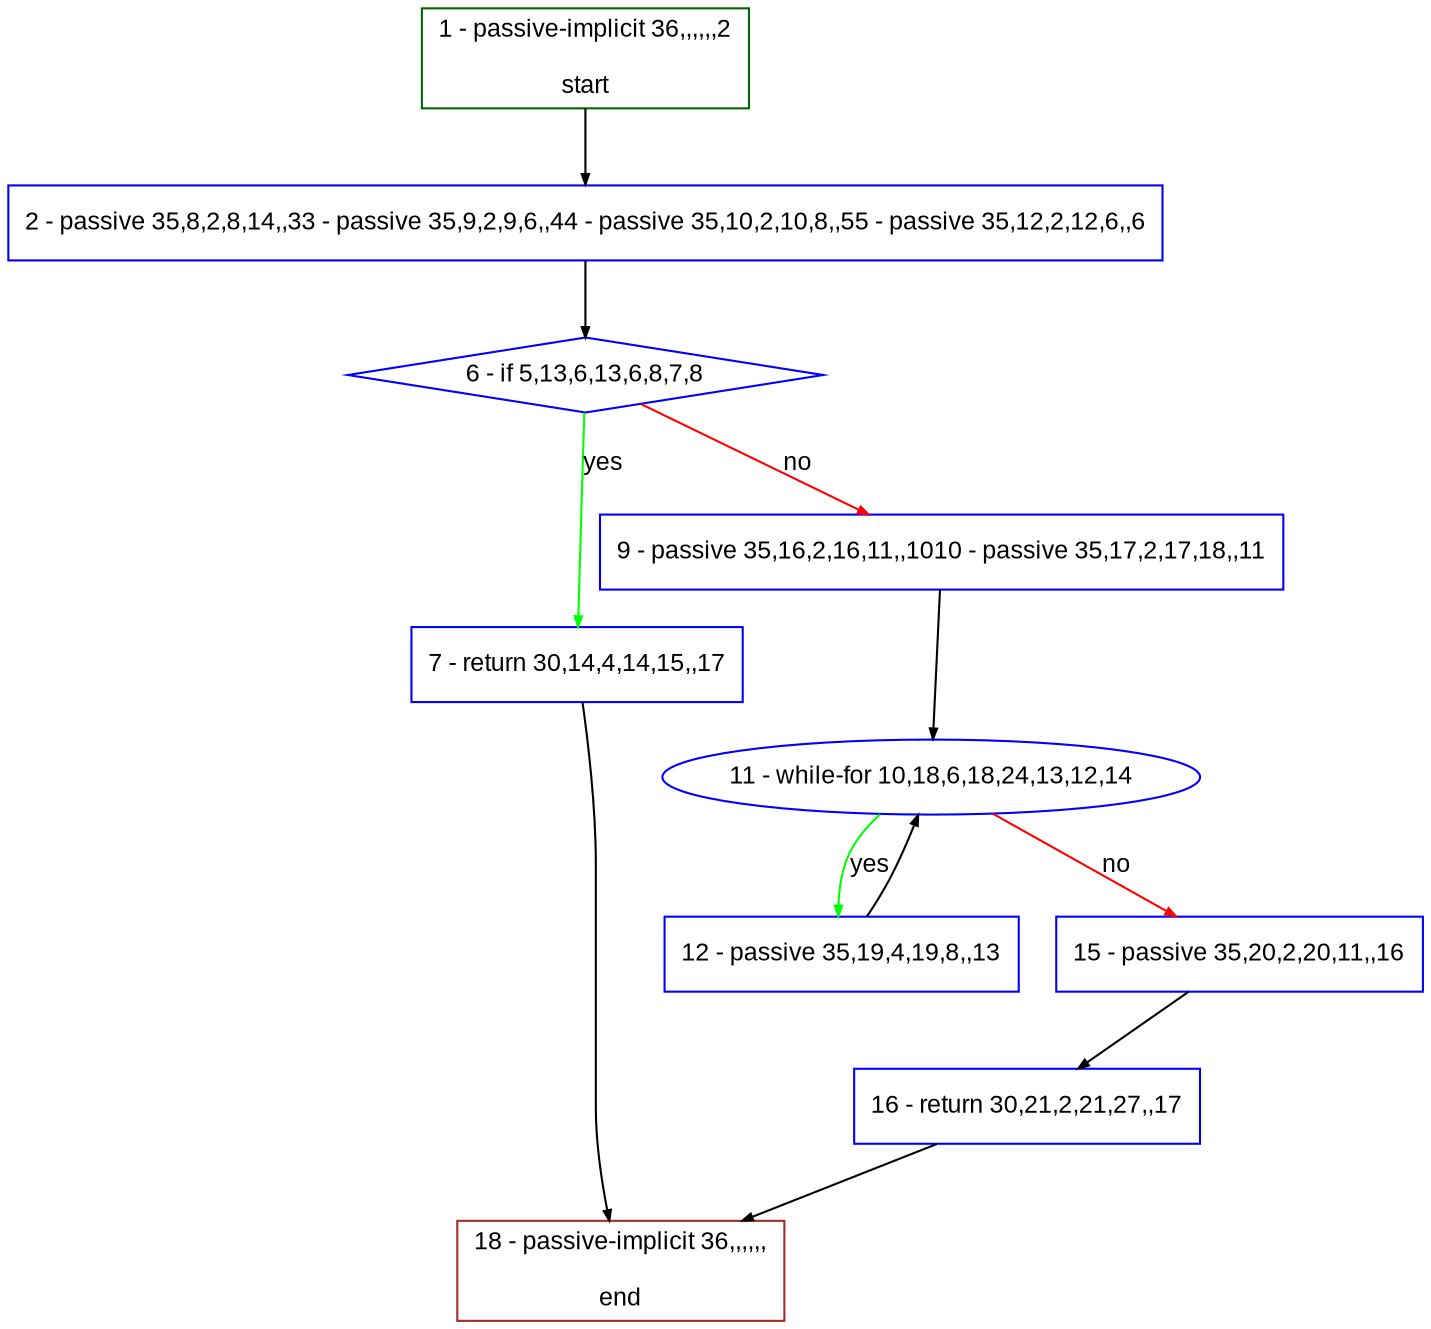 digraph "" {
  graph [bgcolor="white", fillcolor="#FFFFCC", pack="true", packmode="clust", fontname="Arial", label="", fontsize="12", compound="true", style="rounded,filled"];
  node [node_initialized="no", fillcolor="white", fontname="Arial", label="", color="grey", fontsize="12", fixedsize="false", compound="true", shape="rectangle", style="filled"];
  edge [arrowtail="none", lhead="", fontcolor="black", fontname="Arial", label="", color="black", fontsize="12", arrowhead="normal", arrowsize="0.5", compound="true", ltail="", dir="forward"];
  __N1 [fillcolor="#ffffff", label="2 - passive 35,8,2,8,14,,33 - passive 35,9,2,9,6,,44 - passive 35,10,2,10,8,,55 - passive 35,12,2,12,6,,6", color="#0000ff", shape="box", style="filled"];
  __N2 [fillcolor="#ffffff", label="1 - passive-implicit 36,,,,,,2\n\nstart", color="#006400", shape="box", style="filled"];
  __N3 [fillcolor="#ffffff", label="6 - if 5,13,6,13,6,8,7,8", color="#0000ff", shape="diamond", style="filled"];
  __N4 [fillcolor="#ffffff", label="7 - return 30,14,4,14,15,,17", color="#0000ff", shape="box", style="filled"];
  __N5 [fillcolor="#ffffff", label="9 - passive 35,16,2,16,11,,1010 - passive 35,17,2,17,18,,11", color="#0000ff", shape="box", style="filled"];
  __N6 [fillcolor="#ffffff", label="18 - passive-implicit 36,,,,,,\n\nend", color="#a52a2a", shape="box", style="filled"];
  __N7 [fillcolor="#ffffff", label="11 - while-for 10,18,6,18,24,13,12,14", color="#0000ff", shape="oval", style="filled"];
  __N8 [fillcolor="#ffffff", label="12 - passive 35,19,4,19,8,,13", color="#0000ff", shape="box", style="filled"];
  __N9 [fillcolor="#ffffff", label="15 - passive 35,20,2,20,11,,16", color="#0000ff", shape="box", style="filled"];
  __N10 [fillcolor="#ffffff", label="16 - return 30,21,2,21,27,,17", color="#0000ff", shape="box", style="filled"];
  __N2 -> __N1 [arrowtail="none", color="#000000", label="", arrowhead="normal", dir="forward"];
  __N1 -> __N3 [arrowtail="none", color="#000000", label="", arrowhead="normal", dir="forward"];
  __N3 -> __N4 [arrowtail="none", color="#00ff00", label="yes", arrowhead="normal", dir="forward"];
  __N3 -> __N5 [arrowtail="none", color="#ff0000", label="no", arrowhead="normal", dir="forward"];
  __N4 -> __N6 [arrowtail="none", color="#000000", label="", arrowhead="normal", dir="forward"];
  __N5 -> __N7 [arrowtail="none", color="#000000", label="", arrowhead="normal", dir="forward"];
  __N7 -> __N8 [arrowtail="none", color="#00ff00", label="yes", arrowhead="normal", dir="forward"];
  __N8 -> __N7 [arrowtail="none", color="#000000", label="", arrowhead="normal", dir="forward"];
  __N7 -> __N9 [arrowtail="none", color="#ff0000", label="no", arrowhead="normal", dir="forward"];
  __N9 -> __N10 [arrowtail="none", color="#000000", label="", arrowhead="normal", dir="forward"];
  __N10 -> __N6 [arrowtail="none", color="#000000", label="", arrowhead="normal", dir="forward"];
}
